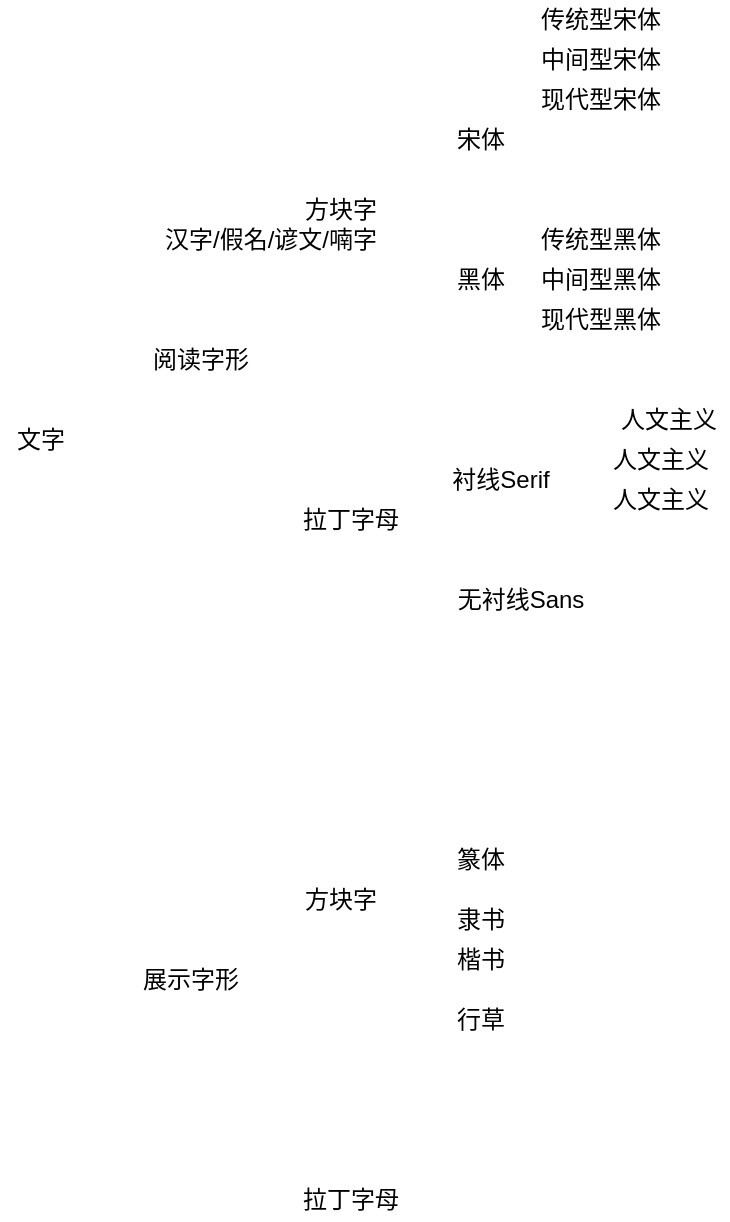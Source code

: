<mxfile version="16.4.3" type="github">
  <diagram id="KS_B6hF460OYptntkMVr" name="第 1 页">
    <mxGraphModel dx="654" dy="356" grid="1" gridSize="10" guides="1" tooltips="1" connect="1" arrows="1" fold="1" page="1" pageScale="1" pageWidth="827" pageHeight="1169" math="0" shadow="0">
      <root>
        <mxCell id="0" />
        <mxCell id="1" parent="0" />
        <mxCell id="O8qGGHqz6sr_RBQ2mULS-1" value="文字" style="text;html=1;resizable=0;autosize=1;align=center;verticalAlign=middle;points=[];fillColor=none;strokeColor=none;rounded=0;" parent="1" vertex="1">
          <mxGeometry x="50" y="330" width="40" height="20" as="geometry" />
        </mxCell>
        <mxCell id="O8qGGHqz6sr_RBQ2mULS-2" value="阅读字形" style="text;html=1;resizable=0;autosize=1;align=center;verticalAlign=middle;points=[];fillColor=none;strokeColor=none;rounded=0;" parent="1" vertex="1">
          <mxGeometry x="120" y="290" width="60" height="20" as="geometry" />
        </mxCell>
        <mxCell id="O8qGGHqz6sr_RBQ2mULS-3" value="展示字形" style="text;html=1;resizable=0;autosize=1;align=center;verticalAlign=middle;points=[];fillColor=none;strokeColor=none;rounded=0;" parent="1" vertex="1">
          <mxGeometry x="115" y="600" width="60" height="20" as="geometry" />
        </mxCell>
        <mxCell id="O8qGGHqz6sr_RBQ2mULS-4" value="汉字/假名/谚文/喃字" style="text;html=1;resizable=0;autosize=1;align=center;verticalAlign=middle;points=[];fillColor=none;strokeColor=none;rounded=0;" parent="1" vertex="1">
          <mxGeometry x="125" y="230" width="120" height="20" as="geometry" />
        </mxCell>
        <mxCell id="O8qGGHqz6sr_RBQ2mULS-5" value="拉丁字母" style="text;html=1;resizable=0;autosize=1;align=center;verticalAlign=middle;points=[];fillColor=none;strokeColor=none;rounded=0;" parent="1" vertex="1">
          <mxGeometry x="195" y="370" width="60" height="20" as="geometry" />
        </mxCell>
        <mxCell id="u8Abxv49V7VSuV4D3gZe-6" value="宋体" style="text;html=1;resizable=0;autosize=1;align=center;verticalAlign=middle;points=[];fillColor=none;strokeColor=none;rounded=0;" vertex="1" parent="1">
          <mxGeometry x="270" y="180" width="40" height="20" as="geometry" />
        </mxCell>
        <mxCell id="u8Abxv49V7VSuV4D3gZe-7" value="黑体" style="text;html=1;resizable=0;autosize=1;align=center;verticalAlign=middle;points=[];fillColor=none;strokeColor=none;rounded=0;" vertex="1" parent="1">
          <mxGeometry x="270" y="250" width="40" height="20" as="geometry" />
        </mxCell>
        <mxCell id="u8Abxv49V7VSuV4D3gZe-8" value="衬线Serif" style="text;html=1;resizable=0;autosize=1;align=center;verticalAlign=middle;points=[];fillColor=none;strokeColor=none;rounded=0;" vertex="1" parent="1">
          <mxGeometry x="270" y="350" width="60" height="20" as="geometry" />
        </mxCell>
        <mxCell id="u8Abxv49V7VSuV4D3gZe-9" value="无衬线Sans" style="text;html=1;resizable=0;autosize=1;align=center;verticalAlign=middle;points=[];fillColor=none;strokeColor=none;rounded=0;" vertex="1" parent="1">
          <mxGeometry x="270" y="410" width="80" height="20" as="geometry" />
        </mxCell>
        <mxCell id="u8Abxv49V7VSuV4D3gZe-10" value="楷书" style="text;html=1;resizable=0;autosize=1;align=center;verticalAlign=middle;points=[];fillColor=none;strokeColor=none;rounded=0;" vertex="1" parent="1">
          <mxGeometry x="270" y="590" width="40" height="20" as="geometry" />
        </mxCell>
        <mxCell id="u8Abxv49V7VSuV4D3gZe-11" value="隶书" style="text;html=1;resizable=0;autosize=1;align=center;verticalAlign=middle;points=[];fillColor=none;strokeColor=none;rounded=0;" vertex="1" parent="1">
          <mxGeometry x="270" y="570" width="40" height="20" as="geometry" />
        </mxCell>
        <mxCell id="u8Abxv49V7VSuV4D3gZe-12" value="篆体" style="text;html=1;resizable=0;autosize=1;align=center;verticalAlign=middle;points=[];fillColor=none;strokeColor=none;rounded=0;" vertex="1" parent="1">
          <mxGeometry x="270" y="540" width="40" height="20" as="geometry" />
        </mxCell>
        <mxCell id="u8Abxv49V7VSuV4D3gZe-13" value="行草" style="text;html=1;resizable=0;autosize=1;align=center;verticalAlign=middle;points=[];fillColor=none;strokeColor=none;rounded=0;" vertex="1" parent="1">
          <mxGeometry x="270" y="620" width="40" height="20" as="geometry" />
        </mxCell>
        <mxCell id="u8Abxv49V7VSuV4D3gZe-15" value="方块字" style="text;html=1;resizable=0;autosize=1;align=center;verticalAlign=middle;points=[];fillColor=none;strokeColor=none;rounded=0;" vertex="1" parent="1">
          <mxGeometry x="195" y="560" width="50" height="20" as="geometry" />
        </mxCell>
        <mxCell id="u8Abxv49V7VSuV4D3gZe-16" value="拉丁字母" style="text;html=1;resizable=0;autosize=1;align=center;verticalAlign=middle;points=[];fillColor=none;strokeColor=none;rounded=0;" vertex="1" parent="1">
          <mxGeometry x="195" y="710" width="60" height="20" as="geometry" />
        </mxCell>
        <mxCell id="u8Abxv49V7VSuV4D3gZe-17" value="方块字" style="text;html=1;resizable=0;autosize=1;align=center;verticalAlign=middle;points=[];fillColor=none;strokeColor=none;rounded=0;" vertex="1" parent="1">
          <mxGeometry x="195" y="215" width="50" height="20" as="geometry" />
        </mxCell>
        <mxCell id="u8Abxv49V7VSuV4D3gZe-18" value="中间型宋体" style="text;html=1;resizable=0;autosize=1;align=center;verticalAlign=middle;points=[];fillColor=none;strokeColor=none;rounded=0;" vertex="1" parent="1">
          <mxGeometry x="310" y="140" width="80" height="20" as="geometry" />
        </mxCell>
        <mxCell id="u8Abxv49V7VSuV4D3gZe-22" value="现代型宋体" style="text;html=1;resizable=0;autosize=1;align=center;verticalAlign=middle;points=[];fillColor=none;strokeColor=none;rounded=0;" vertex="1" parent="1">
          <mxGeometry x="310" y="160" width="80" height="20" as="geometry" />
        </mxCell>
        <mxCell id="u8Abxv49V7VSuV4D3gZe-24" value="传统型宋体" style="text;html=1;resizable=0;autosize=1;align=center;verticalAlign=middle;points=[];fillColor=none;strokeColor=none;rounded=0;" vertex="1" parent="1">
          <mxGeometry x="310" y="120" width="80" height="20" as="geometry" />
        </mxCell>
        <mxCell id="u8Abxv49V7VSuV4D3gZe-25" value="中间型黑体" style="text;html=1;resizable=0;autosize=1;align=center;verticalAlign=middle;points=[];fillColor=none;strokeColor=none;rounded=0;" vertex="1" parent="1">
          <mxGeometry x="310" y="250" width="80" height="20" as="geometry" />
        </mxCell>
        <mxCell id="u8Abxv49V7VSuV4D3gZe-26" value="现代型黑体" style="text;html=1;resizable=0;autosize=1;align=center;verticalAlign=middle;points=[];fillColor=none;strokeColor=none;rounded=0;" vertex="1" parent="1">
          <mxGeometry x="310" y="270" width="80" height="20" as="geometry" />
        </mxCell>
        <mxCell id="u8Abxv49V7VSuV4D3gZe-27" value="传统型黑体" style="text;html=1;resizable=0;autosize=1;align=center;verticalAlign=middle;points=[];fillColor=none;strokeColor=none;rounded=0;" vertex="1" parent="1">
          <mxGeometry x="310" y="230" width="80" height="20" as="geometry" />
        </mxCell>
        <mxCell id="u8Abxv49V7VSuV4D3gZe-28" value="人文主义" style="text;html=1;resizable=0;autosize=1;align=center;verticalAlign=middle;points=[];fillColor=none;strokeColor=none;rounded=0;" vertex="1" parent="1">
          <mxGeometry x="354" y="320" width="60" height="20" as="geometry" />
        </mxCell>
        <mxCell id="u8Abxv49V7VSuV4D3gZe-29" value="人文主义" style="text;html=1;resizable=0;autosize=1;align=center;verticalAlign=middle;points=[];fillColor=none;strokeColor=none;rounded=0;" vertex="1" parent="1">
          <mxGeometry x="350" y="340" width="60" height="20" as="geometry" />
        </mxCell>
        <mxCell id="u8Abxv49V7VSuV4D3gZe-30" value="人文主义" style="text;html=1;resizable=0;autosize=1;align=center;verticalAlign=middle;points=[];fillColor=none;strokeColor=none;rounded=0;" vertex="1" parent="1">
          <mxGeometry x="350" y="360" width="60" height="20" as="geometry" />
        </mxCell>
      </root>
    </mxGraphModel>
  </diagram>
</mxfile>
